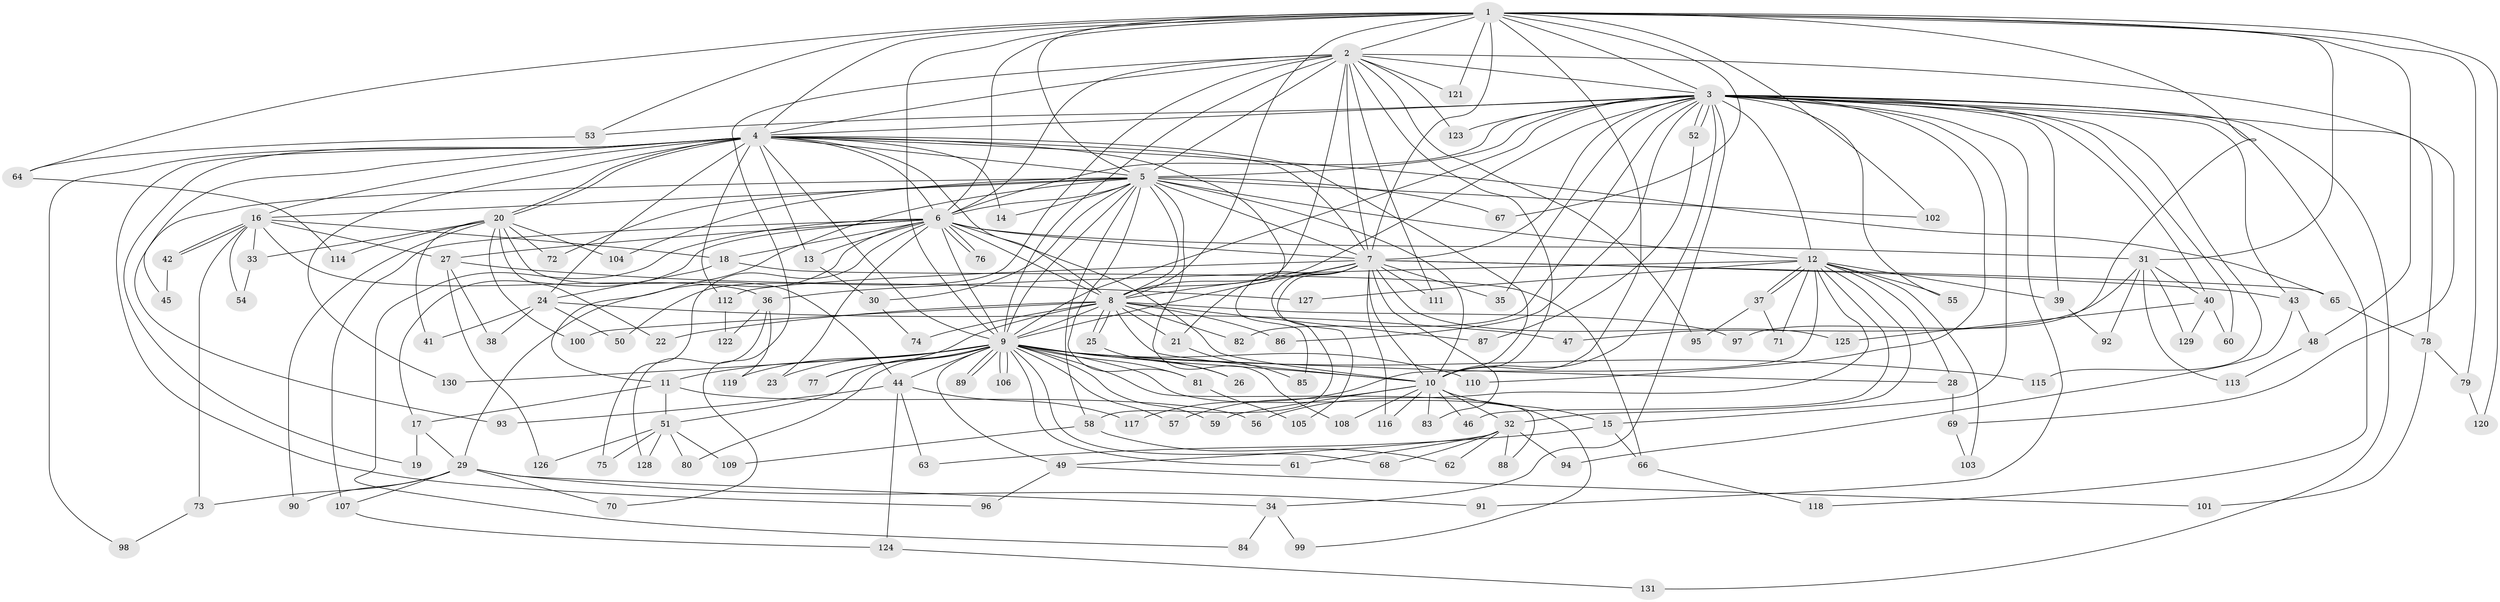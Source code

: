 // Generated by graph-tools (version 1.1) at 2025/01/03/09/25 03:01:27]
// undirected, 131 vertices, 287 edges
graph export_dot {
graph [start="1"]
  node [color=gray90,style=filled];
  1;
  2;
  3;
  4;
  5;
  6;
  7;
  8;
  9;
  10;
  11;
  12;
  13;
  14;
  15;
  16;
  17;
  18;
  19;
  20;
  21;
  22;
  23;
  24;
  25;
  26;
  27;
  28;
  29;
  30;
  31;
  32;
  33;
  34;
  35;
  36;
  37;
  38;
  39;
  40;
  41;
  42;
  43;
  44;
  45;
  46;
  47;
  48;
  49;
  50;
  51;
  52;
  53;
  54;
  55;
  56;
  57;
  58;
  59;
  60;
  61;
  62;
  63;
  64;
  65;
  66;
  67;
  68;
  69;
  70;
  71;
  72;
  73;
  74;
  75;
  76;
  77;
  78;
  79;
  80;
  81;
  82;
  83;
  84;
  85;
  86;
  87;
  88;
  89;
  90;
  91;
  92;
  93;
  94;
  95;
  96;
  97;
  98;
  99;
  100;
  101;
  102;
  103;
  104;
  105;
  106;
  107;
  108;
  109;
  110;
  111;
  112;
  113;
  114;
  115;
  116;
  117;
  118;
  119;
  120;
  121;
  122;
  123;
  124;
  125;
  126;
  127;
  128;
  129;
  130;
  131;
  1 -- 2;
  1 -- 3;
  1 -- 4;
  1 -- 5;
  1 -- 6;
  1 -- 7;
  1 -- 8;
  1 -- 9;
  1 -- 10;
  1 -- 31;
  1 -- 48;
  1 -- 53;
  1 -- 64;
  1 -- 67;
  1 -- 79;
  1 -- 97;
  1 -- 102;
  1 -- 120;
  1 -- 121;
  2 -- 3;
  2 -- 4;
  2 -- 5;
  2 -- 6;
  2 -- 7;
  2 -- 8;
  2 -- 9;
  2 -- 10;
  2 -- 50;
  2 -- 69;
  2 -- 70;
  2 -- 95;
  2 -- 111;
  2 -- 121;
  2 -- 123;
  3 -- 4;
  3 -- 5;
  3 -- 6;
  3 -- 7;
  3 -- 8;
  3 -- 9;
  3 -- 10;
  3 -- 12;
  3 -- 15;
  3 -- 34;
  3 -- 35;
  3 -- 39;
  3 -- 40;
  3 -- 43;
  3 -- 52;
  3 -- 52;
  3 -- 53;
  3 -- 55;
  3 -- 60;
  3 -- 78;
  3 -- 82;
  3 -- 86;
  3 -- 91;
  3 -- 110;
  3 -- 115;
  3 -- 118;
  3 -- 123;
  3 -- 131;
  4 -- 5;
  4 -- 6;
  4 -- 7;
  4 -- 8;
  4 -- 9;
  4 -- 10;
  4 -- 13;
  4 -- 14;
  4 -- 16;
  4 -- 19;
  4 -- 20;
  4 -- 20;
  4 -- 21;
  4 -- 24;
  4 -- 45;
  4 -- 65;
  4 -- 96;
  4 -- 98;
  4 -- 112;
  4 -- 130;
  5 -- 6;
  5 -- 7;
  5 -- 8;
  5 -- 9;
  5 -- 10;
  5 -- 11;
  5 -- 12;
  5 -- 14;
  5 -- 16;
  5 -- 30;
  5 -- 58;
  5 -- 67;
  5 -- 72;
  5 -- 81;
  5 -- 93;
  5 -- 102;
  5 -- 104;
  5 -- 108;
  6 -- 7;
  6 -- 8;
  6 -- 9;
  6 -- 10;
  6 -- 13;
  6 -- 17;
  6 -- 18;
  6 -- 23;
  6 -- 27;
  6 -- 29;
  6 -- 31;
  6 -- 75;
  6 -- 76;
  6 -- 76;
  6 -- 84;
  6 -- 107;
  7 -- 8;
  7 -- 9;
  7 -- 10;
  7 -- 35;
  7 -- 43;
  7 -- 58;
  7 -- 65;
  7 -- 83;
  7 -- 85;
  7 -- 105;
  7 -- 111;
  7 -- 112;
  7 -- 116;
  7 -- 125;
  8 -- 9;
  8 -- 10;
  8 -- 21;
  8 -- 22;
  8 -- 25;
  8 -- 25;
  8 -- 74;
  8 -- 77;
  8 -- 82;
  8 -- 86;
  8 -- 87;
  8 -- 97;
  8 -- 100;
  9 -- 10;
  9 -- 11;
  9 -- 23;
  9 -- 26;
  9 -- 28;
  9 -- 44;
  9 -- 49;
  9 -- 51;
  9 -- 57;
  9 -- 59;
  9 -- 61;
  9 -- 68;
  9 -- 77;
  9 -- 80;
  9 -- 81;
  9 -- 88;
  9 -- 89;
  9 -- 89;
  9 -- 99;
  9 -- 106;
  9 -- 106;
  9 -- 110;
  9 -- 115;
  9 -- 119;
  9 -- 130;
  10 -- 15;
  10 -- 32;
  10 -- 46;
  10 -- 57;
  10 -- 59;
  10 -- 83;
  10 -- 108;
  10 -- 116;
  11 -- 17;
  11 -- 51;
  11 -- 56;
  12 -- 28;
  12 -- 32;
  12 -- 36;
  12 -- 37;
  12 -- 37;
  12 -- 39;
  12 -- 46;
  12 -- 55;
  12 -- 56;
  12 -- 71;
  12 -- 103;
  12 -- 117;
  12 -- 127;
  13 -- 30;
  15 -- 63;
  15 -- 66;
  16 -- 18;
  16 -- 27;
  16 -- 33;
  16 -- 36;
  16 -- 42;
  16 -- 42;
  16 -- 54;
  16 -- 73;
  17 -- 19;
  17 -- 29;
  18 -- 24;
  18 -- 66;
  20 -- 22;
  20 -- 33;
  20 -- 41;
  20 -- 44;
  20 -- 72;
  20 -- 90;
  20 -- 100;
  20 -- 104;
  20 -- 114;
  21 -- 85;
  24 -- 38;
  24 -- 41;
  24 -- 47;
  24 -- 50;
  25 -- 26;
  27 -- 38;
  27 -- 126;
  27 -- 127;
  28 -- 69;
  29 -- 34;
  29 -- 70;
  29 -- 73;
  29 -- 90;
  29 -- 91;
  29 -- 107;
  30 -- 74;
  31 -- 40;
  31 -- 47;
  31 -- 92;
  31 -- 113;
  31 -- 129;
  32 -- 49;
  32 -- 61;
  32 -- 62;
  32 -- 68;
  32 -- 88;
  32 -- 94;
  33 -- 54;
  34 -- 84;
  34 -- 99;
  36 -- 119;
  36 -- 122;
  36 -- 128;
  37 -- 71;
  37 -- 95;
  39 -- 92;
  40 -- 60;
  40 -- 125;
  40 -- 129;
  42 -- 45;
  43 -- 48;
  43 -- 94;
  44 -- 63;
  44 -- 93;
  44 -- 117;
  44 -- 124;
  48 -- 113;
  49 -- 96;
  49 -- 101;
  51 -- 75;
  51 -- 80;
  51 -- 109;
  51 -- 126;
  51 -- 128;
  52 -- 87;
  53 -- 64;
  58 -- 62;
  58 -- 109;
  64 -- 114;
  65 -- 78;
  66 -- 118;
  69 -- 103;
  73 -- 98;
  78 -- 79;
  78 -- 101;
  79 -- 120;
  81 -- 105;
  107 -- 124;
  112 -- 122;
  124 -- 131;
}
